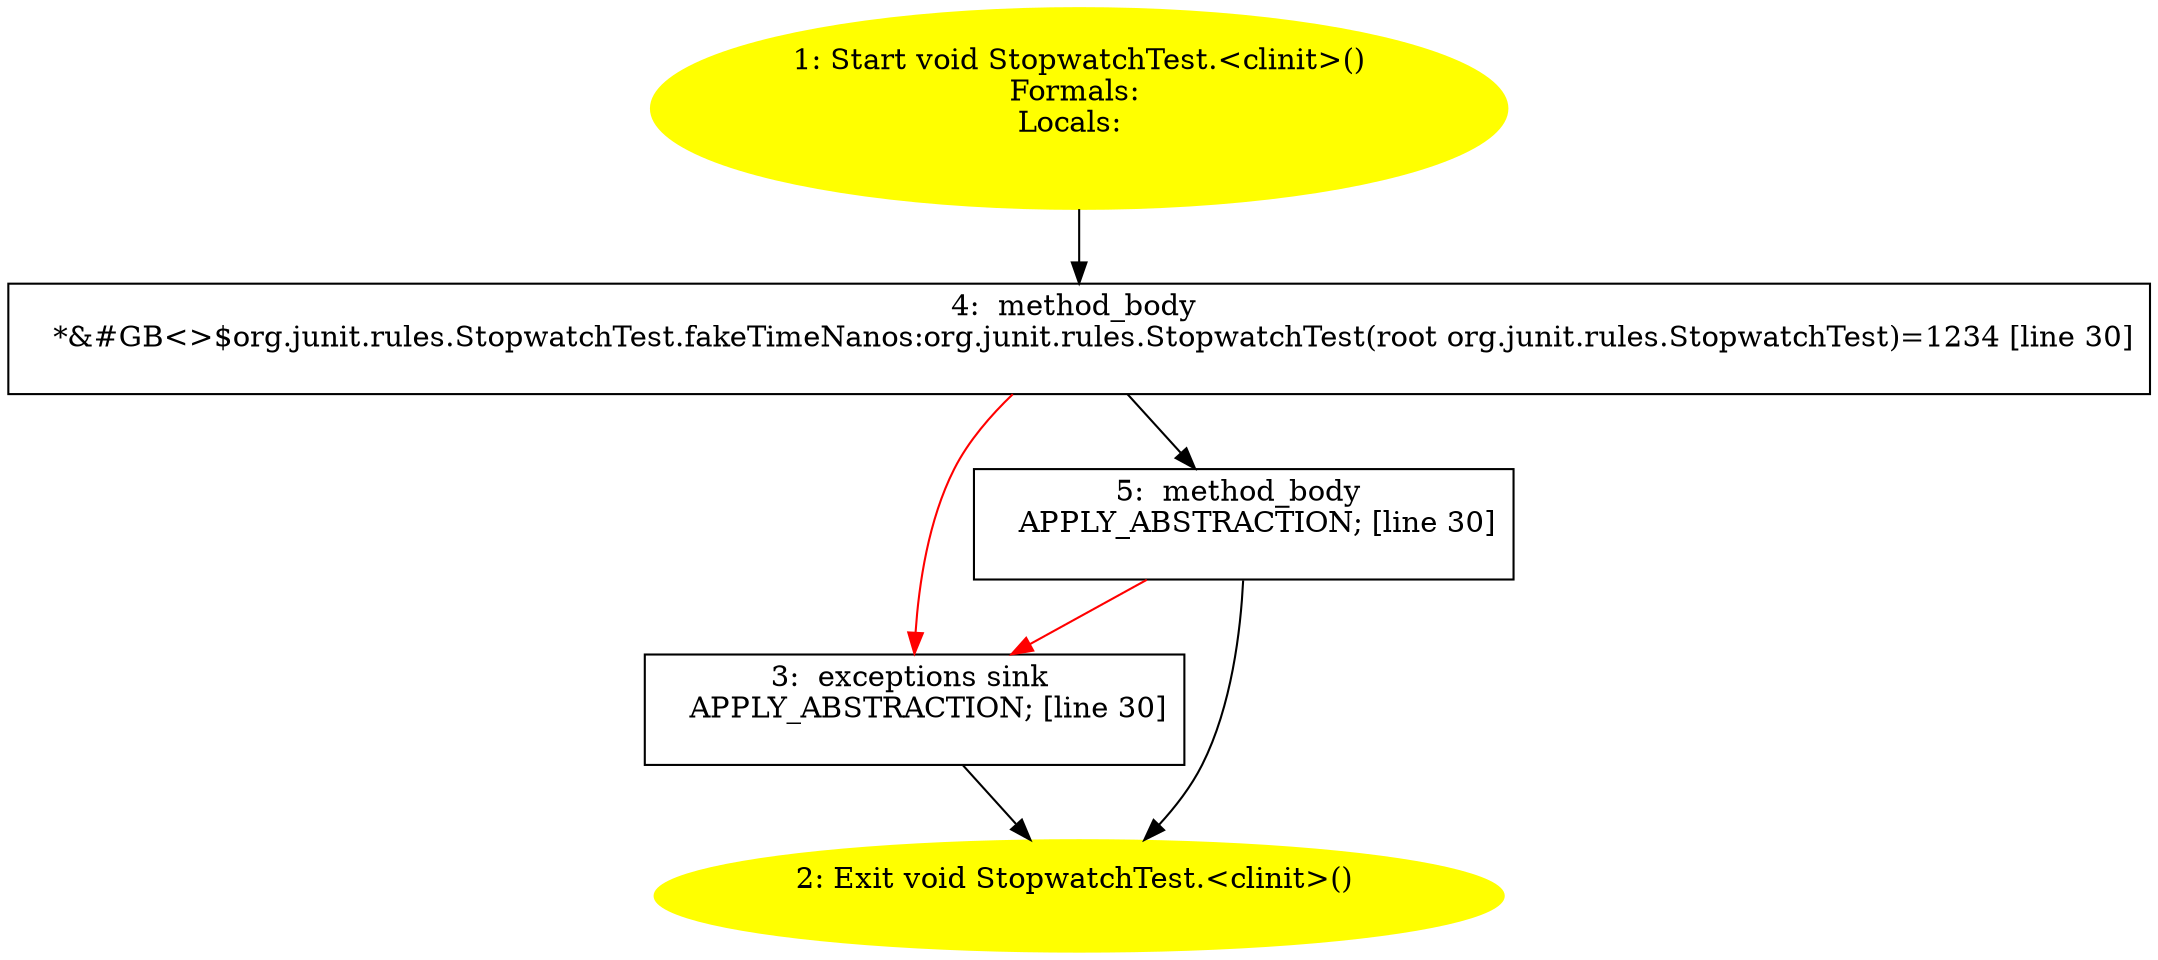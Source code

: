 /* @generated */
digraph cfg {
"org.junit.rules.StopwatchTest.<clinit>():void.9aebb75d267a9ce6d50bde290892c77b_1" [label="1: Start void StopwatchTest.<clinit>()\nFormals: \nLocals:  \n  " color=yellow style=filled]
	

	 "org.junit.rules.StopwatchTest.<clinit>():void.9aebb75d267a9ce6d50bde290892c77b_1" -> "org.junit.rules.StopwatchTest.<clinit>():void.9aebb75d267a9ce6d50bde290892c77b_4" ;
"org.junit.rules.StopwatchTest.<clinit>():void.9aebb75d267a9ce6d50bde290892c77b_2" [label="2: Exit void StopwatchTest.<clinit>() \n  " color=yellow style=filled]
	

"org.junit.rules.StopwatchTest.<clinit>():void.9aebb75d267a9ce6d50bde290892c77b_3" [label="3:  exceptions sink \n   APPLY_ABSTRACTION; [line 30]\n " shape="box"]
	

	 "org.junit.rules.StopwatchTest.<clinit>():void.9aebb75d267a9ce6d50bde290892c77b_3" -> "org.junit.rules.StopwatchTest.<clinit>():void.9aebb75d267a9ce6d50bde290892c77b_2" ;
"org.junit.rules.StopwatchTest.<clinit>():void.9aebb75d267a9ce6d50bde290892c77b_4" [label="4:  method_body \n   *&#GB<>$org.junit.rules.StopwatchTest.fakeTimeNanos:org.junit.rules.StopwatchTest(root org.junit.rules.StopwatchTest)=1234 [line 30]\n " shape="box"]
	

	 "org.junit.rules.StopwatchTest.<clinit>():void.9aebb75d267a9ce6d50bde290892c77b_4" -> "org.junit.rules.StopwatchTest.<clinit>():void.9aebb75d267a9ce6d50bde290892c77b_5" ;
	 "org.junit.rules.StopwatchTest.<clinit>():void.9aebb75d267a9ce6d50bde290892c77b_4" -> "org.junit.rules.StopwatchTest.<clinit>():void.9aebb75d267a9ce6d50bde290892c77b_3" [color="red" ];
"org.junit.rules.StopwatchTest.<clinit>():void.9aebb75d267a9ce6d50bde290892c77b_5" [label="5:  method_body \n   APPLY_ABSTRACTION; [line 30]\n " shape="box"]
	

	 "org.junit.rules.StopwatchTest.<clinit>():void.9aebb75d267a9ce6d50bde290892c77b_5" -> "org.junit.rules.StopwatchTest.<clinit>():void.9aebb75d267a9ce6d50bde290892c77b_2" ;
	 "org.junit.rules.StopwatchTest.<clinit>():void.9aebb75d267a9ce6d50bde290892c77b_5" -> "org.junit.rules.StopwatchTest.<clinit>():void.9aebb75d267a9ce6d50bde290892c77b_3" [color="red" ];
}
